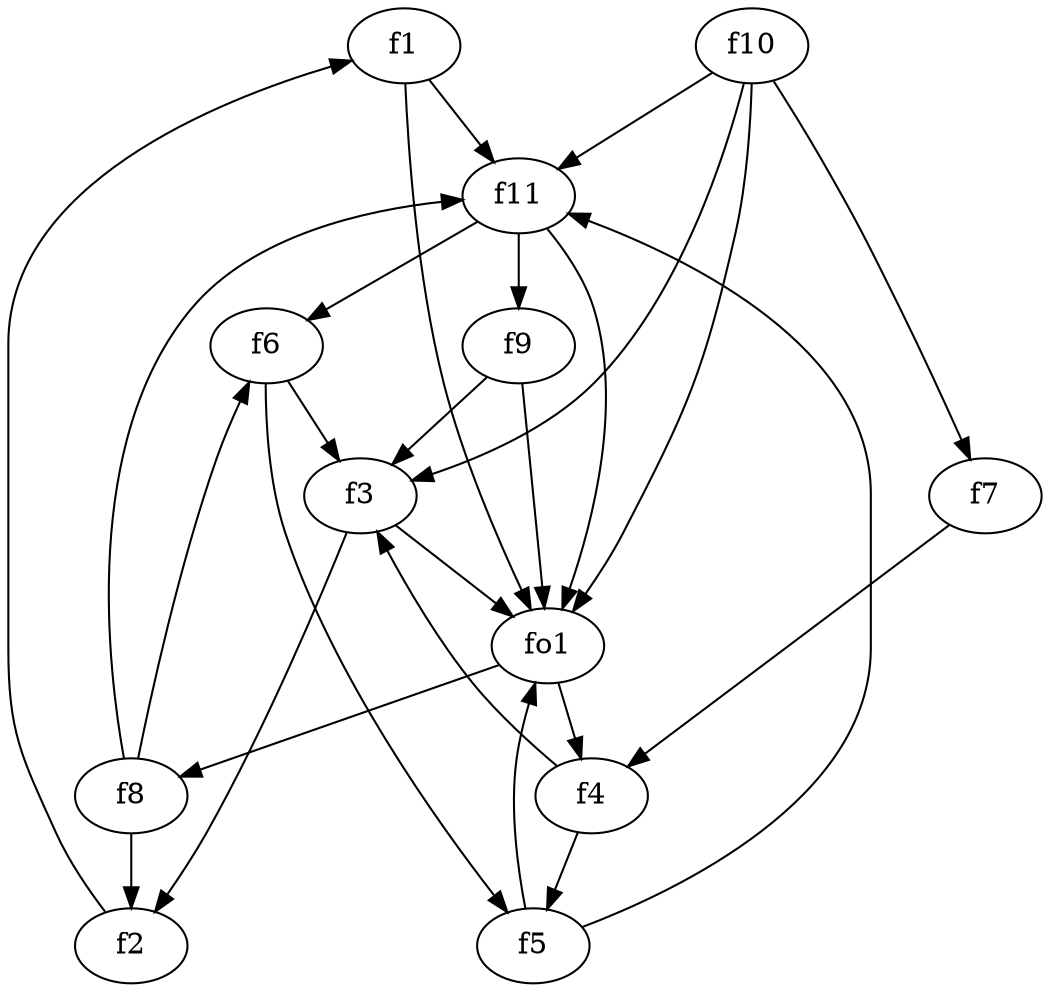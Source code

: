 strict digraph  {
f1;
f2;
f3;
f4;
f5;
f6;
f7;
f8;
f9;
f10;
f11;
fo1;
f1 -> f11  [weight=2];
f1 -> fo1  [weight=2];
f2 -> f1  [weight=2];
f3 -> f2  [weight=2];
f3 -> fo1  [weight=2];
f4 -> f5  [weight=2];
f4 -> f3  [weight=2];
f5 -> fo1  [weight=2];
f5 -> f11  [weight=2];
f6 -> f3  [weight=2];
f6 -> f5  [weight=2];
f7 -> f4  [weight=2];
f8 -> f6  [weight=2];
f8 -> f11  [weight=2];
f8 -> f2  [weight=2];
f9 -> fo1  [weight=2];
f9 -> f3  [weight=2];
f10 -> fo1  [weight=2];
f10 -> f7  [weight=2];
f10 -> f11  [weight=2];
f10 -> f3  [weight=2];
f11 -> f9  [weight=2];
f11 -> fo1  [weight=2];
f11 -> f6  [weight=2];
fo1 -> f8  [weight=2];
fo1 -> f4  [weight=2];
}
